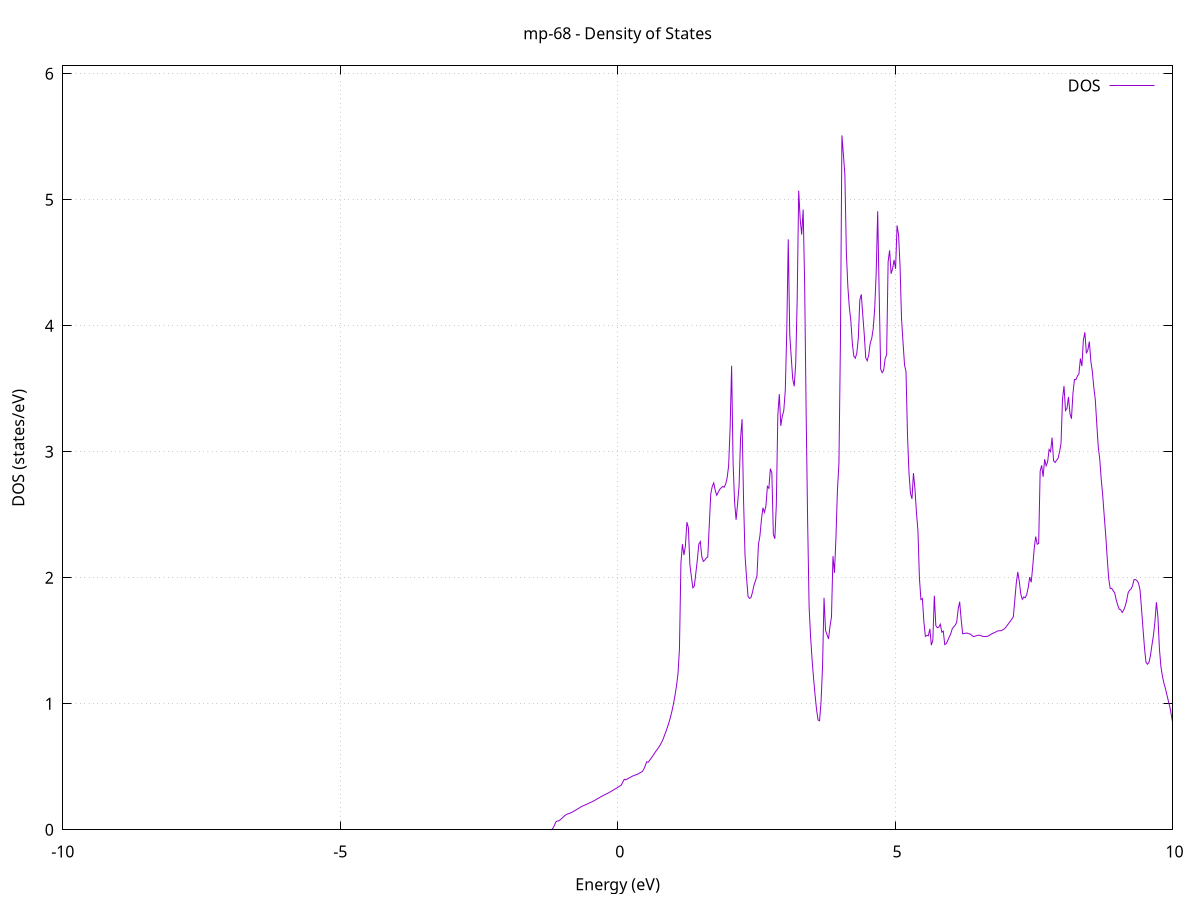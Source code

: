 set title 'mp-68 - Density of States'
set xlabel 'Energy (eV)'
set ylabel 'DOS (states/eV)'
set grid
set xrange [-10:10]
set yrange [0:6.063]
set xzeroaxis lt -1
set terminal png size 800,600
set output 'mp-68_dos_gnuplot.png'
plot '-' using 1:2 with lines title 'DOS'
-40.256300 0.000000
-40.229500 0.000000
-40.202600 0.000000
-40.175700 0.000000
-40.148900 0.000000
-40.122000 0.000000
-40.095100 0.000000
-40.068300 0.000000
-40.041400 0.000000
-40.014500 0.000000
-39.987700 0.000000
-39.960800 0.000000
-39.934000 0.000000
-39.907100 0.000000
-39.880200 0.000000
-39.853400 0.000000
-39.826500 0.000000
-39.799600 0.000000
-39.772800 0.000000
-39.745900 0.000000
-39.719000 0.000000
-39.692200 0.000000
-39.665300 0.000000
-39.638500 0.000000
-39.611600 0.000000
-39.584700 0.000000
-39.557900 0.000000
-39.531000 0.000000
-39.504100 0.000000
-39.477300 0.000000
-39.450400 0.000000
-39.423500 0.000000
-39.396700 0.000000
-39.369800 0.000000
-39.343000 0.000000
-39.316100 0.000000
-39.289200 0.000000
-39.262400 0.000000
-39.235500 0.000000
-39.208600 0.000000
-39.181800 0.000000
-39.154900 0.000000
-39.128000 0.000000
-39.101200 0.000000
-39.074300 0.000000
-39.047500 0.000000
-39.020600 0.000000
-38.993700 0.000000
-38.966900 0.000000
-38.940000 0.000000
-38.913100 0.000000
-38.886300 0.000000
-38.859400 0.000000
-38.832500 0.000000
-38.805700 0.000000
-38.778800 0.000000
-38.752000 0.000000
-38.725100 0.000000
-38.698200 0.000000
-38.671400 0.000000
-38.644500 0.000000
-38.617600 0.000000
-38.590800 0.000000
-38.563900 0.000000
-38.537000 0.000000
-38.510200 0.000000
-38.483300 0.000000
-38.456500 0.000000
-38.429600 0.000000
-38.402700 0.000000
-38.375900 0.000000
-38.349000 0.000000
-38.322100 0.000000
-38.295300 0.000000
-38.268400 0.000000
-38.241500 0.000000
-38.214700 0.000000
-38.187800 0.000000
-38.161000 0.000000
-38.134100 0.000000
-38.107200 0.000000
-38.080400 0.000000
-38.053500 0.000000
-38.026600 0.000000
-37.999800 0.000000
-37.972900 0.000000
-37.946000 0.000000
-37.919200 0.000000
-37.892300 0.000000
-37.865400 0.000000
-37.838600 0.000000
-37.811700 1.825000
-37.784900 9.262000
-37.758000 17.726500
-37.731100 47.030300
-37.704300 87.117800
-37.677400 0.000000
-37.650500 0.000000
-37.623700 0.000000
-37.596800 0.000000
-37.569900 0.000000
-37.543100 0.000000
-37.516200 0.000000
-37.489400 0.000000
-37.462500 0.000000
-37.435600 0.000000
-37.408800 0.000000
-37.381900 0.000000
-37.355000 0.000000
-37.328200 0.000000
-37.301300 0.000000
-37.274400 0.000000
-37.247600 0.000000
-37.220700 0.000000
-37.193900 0.000000
-37.167000 0.000000
-37.140100 0.000000
-37.113300 0.000000
-37.086400 0.000000
-37.059500 0.000000
-37.032700 0.000000
-37.005800 0.000000
-36.978900 0.000000
-36.952100 0.000000
-36.925200 0.000000
-36.898400 0.000000
-36.871500 0.000000
-36.844600 0.000000
-36.817800 0.000000
-36.790900 0.000000
-36.764000 0.000000
-36.737200 0.000000
-36.710300 0.000000
-36.683400 0.000000
-36.656600 0.000000
-36.629700 0.000000
-36.602900 0.000000
-36.576000 0.000000
-36.549100 0.000000
-36.522300 0.000000
-36.495400 0.000000
-36.468500 0.000000
-36.441700 0.000000
-36.414800 0.000000
-36.387900 0.000000
-36.361100 0.000000
-36.334200 0.000000
-36.307400 0.000000
-36.280500 0.000000
-36.253600 0.000000
-36.226800 0.000000
-36.199900 0.000000
-36.173000 0.000000
-36.146200 0.000000
-36.119300 0.000000
-36.092400 0.000000
-36.065600 0.000000
-36.038700 0.000000
-36.011900 0.000000
-35.985000 0.000000
-35.958100 0.000000
-35.931300 0.000000
-35.904400 0.000000
-35.877500 0.000000
-35.850700 0.000000
-35.823800 0.000000
-35.796900 0.000000
-35.770100 0.000000
-35.743200 0.000000
-35.716300 0.000000
-35.689500 0.000000
-35.662600 0.000000
-35.635800 0.000000
-35.608900 0.000000
-35.582000 0.000000
-35.555200 0.000000
-35.528300 0.000000
-35.501400 0.000000
-35.474600 0.000000
-35.447700 0.000000
-35.420800 0.000000
-35.394000 0.000000
-35.367100 0.000000
-35.340300 0.000000
-35.313400 0.000000
-35.286500 0.000000
-35.259700 0.000000
-35.232800 0.000000
-35.205900 0.000000
-35.179100 0.000000
-35.152200 0.000000
-35.125300 0.000000
-35.098500 0.000000
-35.071600 0.000000
-35.044800 0.000000
-35.017900 0.000000
-34.991000 0.000000
-34.964200 0.000000
-34.937300 0.000000
-34.910400 0.000000
-34.883600 0.000000
-34.856700 0.000000
-34.829800 0.000000
-34.803000 0.000000
-34.776100 0.000000
-34.749300 0.000000
-34.722400 0.000000
-34.695500 0.000000
-34.668700 0.000000
-34.641800 0.000000
-34.614900 0.000000
-34.588100 0.000000
-34.561200 0.000000
-34.534300 0.000000
-34.507500 0.000000
-34.480600 0.000000
-34.453800 0.000000
-34.426900 0.000000
-34.400000 0.000000
-34.373200 0.000000
-34.346300 0.000000
-34.319400 0.000000
-34.292600 0.000000
-34.265700 0.000000
-34.238800 0.000000
-34.212000 0.000000
-34.185100 0.000000
-34.158300 0.000000
-34.131400 0.000000
-34.104500 0.000000
-34.077700 0.000000
-34.050800 0.000000
-34.023900 0.000000
-33.997100 0.000000
-33.970200 0.000000
-33.943300 0.000000
-33.916500 0.000000
-33.889600 0.000000
-33.862800 0.000000
-33.835900 0.000000
-33.809000 0.000000
-33.782200 0.000000
-33.755300 0.000000
-33.728400 0.000000
-33.701600 0.000000
-33.674700 0.000000
-33.647800 0.000000
-33.621000 0.000000
-33.594100 0.000000
-33.567300 0.000000
-33.540400 0.000000
-33.513500 0.000000
-33.486700 0.000000
-33.459800 0.000000
-33.432900 0.000000
-33.406100 0.000000
-33.379200 0.000000
-33.352300 0.000000
-33.325500 0.000000
-33.298600 0.000000
-33.271700 0.000000
-33.244900 0.000000
-33.218000 0.000000
-33.191200 0.000000
-33.164300 0.000000
-33.137400 0.000000
-33.110600 0.000000
-33.083700 0.000000
-33.056800 0.000000
-33.030000 0.000000
-33.003100 0.000000
-32.976200 0.000000
-32.949400 0.000000
-32.922500 0.000000
-32.895700 0.000000
-32.868800 0.000000
-32.841900 0.000000
-32.815100 0.000000
-32.788200 0.000000
-32.761300 0.000000
-32.734500 0.000000
-32.707600 0.000000
-32.680700 0.000000
-32.653900 0.000000
-32.627000 0.000000
-32.600200 0.000000
-32.573300 0.000000
-32.546400 0.000000
-32.519600 0.000000
-32.492700 0.000000
-32.465800 0.000000
-32.439000 0.000000
-32.412100 0.000000
-32.385200 0.000000
-32.358400 0.000000
-32.331500 0.000000
-32.304700 0.000000
-32.277800 0.000000
-32.250900 0.000000
-32.224100 0.000000
-32.197200 0.000000
-32.170300 0.000000
-32.143500 0.000000
-32.116600 0.000000
-32.089700 0.000000
-32.062900 0.000000
-32.036000 0.000000
-32.009200 0.000000
-31.982300 0.000000
-31.955400 0.000000
-31.928600 0.000000
-31.901700 0.000000
-31.874800 0.000000
-31.848000 0.000000
-31.821100 0.000000
-31.794200 0.000000
-31.767400 0.000000
-31.740500 0.000000
-31.713700 0.000000
-31.686800 0.000000
-31.659900 0.000000
-31.633100 0.000000
-31.606200 0.000000
-31.579300 0.000000
-31.552500 0.000000
-31.525600 0.000000
-31.498700 0.000000
-31.471900 0.000000
-31.445000 0.000000
-31.418200 0.000000
-31.391300 0.000000
-31.364400 0.000000
-31.337600 0.000000
-31.310700 0.000000
-31.283800 0.000000
-31.257000 0.000000
-31.230100 0.000000
-31.203200 0.000000
-31.176400 0.000000
-31.149500 0.000000
-31.122600 0.000000
-31.095800 0.000000
-31.068900 0.000000
-31.042100 0.000000
-31.015200 0.000000
-30.988300 0.000000
-30.961500 0.000000
-30.934600 0.000000
-30.907700 0.000000
-30.880900 0.000000
-30.854000 0.000000
-30.827100 0.000000
-30.800300 0.000000
-30.773400 0.000000
-30.746600 0.000000
-30.719700 0.000000
-30.692800 0.000000
-30.666000 0.000000
-30.639100 0.000000
-30.612200 0.000000
-30.585400 0.000000
-30.558500 0.000000
-30.531600 0.000000
-30.504800 0.000000
-30.477900 0.000000
-30.451100 0.000000
-30.424200 0.000000
-30.397300 0.000000
-30.370500 0.000000
-30.343600 0.000000
-30.316700 0.000000
-30.289900 0.000000
-30.263000 0.000000
-30.236100 0.000000
-30.209300 0.000000
-30.182400 0.000000
-30.155600 0.000000
-30.128700 0.000000
-30.101800 0.000000
-30.075000 0.000000
-30.048100 0.000000
-30.021200 0.000000
-29.994400 0.000000
-29.967500 0.000000
-29.940600 0.000000
-29.913800 0.000000
-29.886900 0.000000
-29.860100 0.000000
-29.833200 0.000000
-29.806300 0.000000
-29.779500 0.000000
-29.752600 0.000000
-29.725700 0.000000
-29.698900 0.000000
-29.672000 0.000000
-29.645100 0.000000
-29.618300 0.000000
-29.591400 0.000000
-29.564600 0.000000
-29.537700 0.000000
-29.510800 0.000000
-29.484000 0.000000
-29.457100 0.000000
-29.430200 0.000000
-29.403400 0.000000
-29.376500 0.000000
-29.349600 0.000000
-29.322800 0.000000
-29.295900 0.000000
-29.269100 0.000000
-29.242200 0.000000
-29.215300 0.000000
-29.188500 0.000000
-29.161600 0.000000
-29.134700 0.000000
-29.107900 0.000000
-29.081000 0.000000
-29.054100 0.000000
-29.027300 0.000000
-29.000400 0.000000
-28.973500 0.000000
-28.946700 0.000000
-28.919800 0.000000
-28.893000 0.000000
-28.866100 0.000000
-28.839200 0.000000
-28.812400 0.000000
-28.785500 0.000000
-28.758600 0.000000
-28.731800 0.000000
-28.704900 0.000000
-28.678000 0.000000
-28.651200 0.000000
-28.624300 0.000000
-28.597500 0.000000
-28.570600 0.000000
-28.543700 0.000000
-28.516900 0.000000
-28.490000 0.000000
-28.463100 0.000000
-28.436300 0.000000
-28.409400 0.000000
-28.382500 0.000000
-28.355700 0.000000
-28.328800 0.000000
-28.302000 0.000000
-28.275100 0.000000
-28.248200 0.000000
-28.221400 0.000000
-28.194500 0.000000
-28.167600 0.000000
-28.140800 0.000000
-28.113900 0.000000
-28.087000 0.000000
-28.060200 0.000000
-28.033300 0.000000
-28.006500 0.000000
-27.979600 0.000000
-27.952700 0.000000
-27.925900 0.000000
-27.899000 0.000000
-27.872100 0.000000
-27.845300 0.000000
-27.818400 0.000000
-27.791500 0.000000
-27.764700 0.000000
-27.737800 0.000000
-27.711000 0.000000
-27.684100 0.000000
-27.657200 0.000000
-27.630400 0.000000
-27.603500 0.000000
-27.576600 0.000000
-27.549800 0.000000
-27.522900 0.000000
-27.496000 0.000000
-27.469200 0.000000
-27.442300 0.000000
-27.415500 0.000000
-27.388600 0.000000
-27.361700 0.000000
-27.334900 0.000000
-27.308000 0.000000
-27.281100 0.000000
-27.254300 0.000000
-27.227400 0.000000
-27.200500 0.000000
-27.173700 0.000000
-27.146800 0.000000
-27.120000 0.000000
-27.093100 0.000000
-27.066200 0.000000
-27.039400 0.000000
-27.012500 0.000000
-26.985600 0.000000
-26.958800 0.000000
-26.931900 0.000000
-26.905000 0.000000
-26.878200 0.000000
-26.851300 0.000000
-26.824500 0.000000
-26.797600 0.000000
-26.770700 0.000000
-26.743900 0.000000
-26.717000 0.000000
-26.690100 0.000000
-26.663300 0.000000
-26.636400 0.000000
-26.609500 0.000000
-26.582700 0.000000
-26.555800 0.000000
-26.528900 0.000000
-26.502100 0.000000
-26.475200 0.000000
-26.448400 0.000000
-26.421500 0.000000
-26.394600 0.000000
-26.367800 0.000000
-26.340900 0.000000
-26.314000 0.000000
-26.287200 0.000000
-26.260300 0.000000
-26.233400 0.000000
-26.206600 0.000000
-26.179700 0.000000
-26.152900 0.000000
-26.126000 0.000000
-26.099100 0.000000
-26.072300 0.000000
-26.045400 0.000000
-26.018500 0.000000
-25.991700 0.000000
-25.964800 0.000000
-25.937900 0.000000
-25.911100 0.000000
-25.884200 0.000000
-25.857400 0.000000
-25.830500 0.000000
-25.803600 0.000000
-25.776800 0.000000
-25.749900 0.000000
-25.723000 0.000000
-25.696200 0.000000
-25.669300 0.000000
-25.642400 0.000000
-25.615600 0.000000
-25.588700 0.000000
-25.561900 0.000000
-25.535000 0.000000
-25.508100 0.000000
-25.481300 0.000000
-25.454400 0.000000
-25.427500 0.000000
-25.400700 0.000000
-25.373800 0.000000
-25.346900 0.000000
-25.320100 0.000000
-25.293200 0.000000
-25.266400 0.000000
-25.239500 0.000000
-25.212600 0.000000
-25.185800 0.000000
-25.158900 0.000000
-25.132000 0.000000
-25.105200 0.000000
-25.078300 0.000000
-25.051400 0.000000
-25.024600 0.000000
-24.997700 0.000000
-24.970900 0.000000
-24.944000 0.000000
-24.917100 0.000000
-24.890300 0.000000
-24.863400 0.000000
-24.836500 0.000000
-24.809700 0.000000
-24.782800 0.000000
-24.755900 0.000000
-24.729100 0.000000
-24.702200 0.000000
-24.675400 0.000000
-24.648500 0.000000
-24.621600 0.000000
-24.594800 0.000000
-24.567900 0.000000
-24.541000 0.000000
-24.514200 0.000000
-24.487300 0.000000
-24.460400 0.000000
-24.433600 0.000000
-24.406700 0.000000
-24.379800 0.000000
-24.353000 0.000000
-24.326100 0.000000
-24.299300 0.000000
-24.272400 0.000000
-24.245500 0.000000
-24.218700 0.000000
-24.191800 0.000000
-24.164900 0.000000
-24.138100 0.000000
-24.111200 0.000000
-24.084300 0.000000
-24.057500 0.000000
-24.030600 0.000000
-24.003800 0.000000
-23.976900 0.000000
-23.950000 0.000000
-23.923200 0.000000
-23.896300 0.000000
-23.869400 0.000000
-23.842600 0.000000
-23.815700 0.000000
-23.788800 0.000000
-23.762000 0.000000
-23.735100 0.000000
-23.708300 0.000000
-23.681400 0.000000
-23.654500 0.000000
-23.627700 0.000000
-23.600800 0.000000
-23.573900 0.000000
-23.547100 0.000000
-23.520200 0.000000
-23.493300 0.000000
-23.466500 0.000000
-23.439600 0.000000
-23.412800 0.000000
-23.385900 0.000000
-23.359000 0.000000
-23.332200 0.000000
-23.305300 0.000000
-23.278400 0.000000
-23.251600 0.000000
-23.224700 0.000000
-23.197800 0.000000
-23.171000 0.000000
-23.144100 0.000000
-23.117300 0.000000
-23.090400 0.000000
-23.063500 0.000000
-23.036700 0.000000
-23.009800 0.000000
-22.982900 0.000000
-22.956100 0.000000
-22.929200 0.000000
-22.902300 0.000000
-22.875500 0.000000
-22.848600 0.000000
-22.821800 0.000000
-22.794900 0.000000
-22.768000 0.000000
-22.741200 0.000000
-22.714300 0.000000
-22.687400 0.000000
-22.660600 0.000000
-22.633700 0.000000
-22.606800 0.000000
-22.580000 0.000000
-22.553100 0.000000
-22.526300 0.000000
-22.499400 0.000000
-22.472500 0.000000
-22.445700 0.000000
-22.418800 0.000000
-22.391900 0.000000
-22.365100 0.000000
-22.338200 0.000000
-22.311300 0.000000
-22.284500 0.000000
-22.257600 0.000000
-22.230800 0.000000
-22.203900 0.000000
-22.177000 0.000000
-22.150200 0.000000
-22.123300 0.000000
-22.096400 0.000000
-22.069600 0.000000
-22.042700 0.000000
-22.015800 0.000000
-21.989000 0.000000
-21.962100 0.000000
-21.935200 0.000000
-21.908400 0.000000
-21.881500 0.000000
-21.854700 0.000000
-21.827800 0.000000
-21.800900 0.000000
-21.774100 0.000000
-21.747200 0.000000
-21.720300 0.000000
-21.693500 0.000000
-21.666600 0.000000
-21.639700 0.000000
-21.612900 0.000000
-21.586000 0.000000
-21.559200 0.000000
-21.532300 0.000000
-21.505400 0.000000
-21.478600 0.000000
-21.451700 0.000000
-21.424800 0.000000
-21.398000 0.000000
-21.371100 0.000000
-21.344200 0.000000
-21.317400 0.000000
-21.290500 0.000000
-21.263700 0.000000
-21.236800 0.000000
-21.209900 0.000000
-21.183100 0.000000
-21.156200 0.000000
-21.129300 0.000000
-21.102500 0.000000
-21.075600 0.000000
-21.048700 0.000000
-21.021900 0.000000
-20.995000 0.000000
-20.968200 0.000000
-20.941300 0.000000
-20.914400 0.000000
-20.887600 0.000000
-20.860700 0.000000
-20.833800 0.000000
-20.807000 0.000000
-20.780100 0.000000
-20.753200 0.000000
-20.726400 0.000000
-20.699500 0.000000
-20.672700 0.000000
-20.645800 0.000000
-20.618900 0.000000
-20.592100 0.000000
-20.565200 0.000000
-20.538300 0.000000
-20.511500 0.000000
-20.484600 0.000000
-20.457700 0.000000
-20.430900 0.000000
-20.404000 0.000000
-20.377200 0.000000
-20.350300 0.000000
-20.323400 0.000000
-20.296600 0.000000
-20.269700 0.000000
-20.242800 0.000000
-20.216000 0.000000
-20.189100 0.000000
-20.162200 0.000000
-20.135400 0.000000
-20.108500 0.000000
-20.081700 0.000000
-20.054800 0.000000
-20.027900 0.000000
-20.001100 0.000000
-19.974200 0.000000
-19.947300 0.000000
-19.920500 0.000000
-19.893600 0.000000
-19.866700 0.000000
-19.839900 0.000000
-19.813000 0.000000
-19.786100 0.000000
-19.759300 0.000000
-19.732400 0.000000
-19.705600 0.000000
-19.678700 0.000000
-19.651800 0.000000
-19.625000 0.000000
-19.598100 0.000000
-19.571200 0.000000
-19.544400 0.000000
-19.517500 0.000000
-19.490600 0.000000
-19.463800 0.000000
-19.436900 0.000000
-19.410100 0.000000
-19.383200 0.000000
-19.356300 0.000000
-19.329500 0.000000
-19.302600 0.000000
-19.275700 0.000000
-19.248900 0.000000
-19.222000 0.000000
-19.195100 0.000000
-19.168300 0.000000
-19.141400 0.000000
-19.114600 0.000000
-19.087700 0.000000
-19.060800 0.000000
-19.034000 0.000000
-19.007100 0.000000
-18.980200 0.000000
-18.953400 0.000000
-18.926500 0.000000
-18.899600 0.000000
-18.872800 0.000000
-18.845900 0.000000
-18.819100 0.000000
-18.792200 0.000000
-18.765300 0.000000
-18.738500 0.000000
-18.711600 0.000000
-18.684700 0.000000
-18.657900 0.000000
-18.631000 0.000000
-18.604100 0.000000
-18.577300 0.000000
-18.550400 0.000000
-18.523600 0.000000
-18.496700 0.000000
-18.469800 0.000000
-18.443000 0.000000
-18.416100 0.000000
-18.389200 0.000000
-18.362400 0.000000
-18.335500 0.000000
-18.308600 0.000000
-18.281800 0.000000
-18.254900 0.000000
-18.228100 0.000000
-18.201200 0.000000
-18.174300 0.000000
-18.147500 0.000000
-18.120600 0.000000
-18.093700 0.000000
-18.066900 0.000000
-18.040000 0.000000
-18.013100 0.000000
-17.986300 0.000000
-17.959400 0.000000
-17.932600 0.000000
-17.905700 0.000000
-17.878800 0.000000
-17.852000 0.000000
-17.825100 0.000000
-17.798200 0.379900
-17.771400 0.778500
-17.744500 5.153700
-17.717600 8.210600
-17.690800 11.886700
-17.663900 17.622600
-17.637000 20.738700
-17.610200 16.495800
-17.583300 10.863500
-17.556500 8.945800
-17.529600 9.094300
-17.502700 10.970800
-17.475900 5.545900
-17.449000 8.380700
-17.422100 9.642400
-17.395300 11.538600
-17.368400 9.486400
-17.341500 11.428900
-17.314700 13.201700
-17.287800 14.831700
-17.261000 17.520200
-17.234100 18.000400
-17.207200 18.347500
-17.180400 19.164000
-17.153500 19.625800
-17.126600 27.009600
-17.099800 28.214300
-17.072900 47.402200
-17.046000 21.563000
-17.019200 14.961600
-16.992300 10.180400
-16.965500 5.448800
-16.938600 1.673800
-16.911700 0.000000
-16.884900 0.000000
-16.858000 0.000000
-16.831100 0.000000
-16.804300 0.000000
-16.777400 0.000000
-16.750500 0.000000
-16.723700 0.000000
-16.696800 0.000000
-16.670000 0.000000
-16.643100 0.000000
-16.616200 0.000000
-16.589400 0.000000
-16.562500 0.000000
-16.535600 0.000000
-16.508800 0.000000
-16.481900 0.000000
-16.455000 0.000000
-16.428200 0.000000
-16.401300 0.000000
-16.374500 0.000000
-16.347600 0.000000
-16.320700 0.000000
-16.293900 0.000000
-16.267000 0.000000
-16.240100 0.000000
-16.213300 0.000000
-16.186400 0.000000
-16.159500 0.000000
-16.132700 0.000000
-16.105800 0.000000
-16.079000 0.000000
-16.052100 0.000000
-16.025200 0.000000
-15.998400 0.000000
-15.971500 0.000000
-15.944600 0.000000
-15.917800 0.000000
-15.890900 0.000000
-15.864000 0.000000
-15.837200 0.000000
-15.810300 0.000000
-15.783500 0.000000
-15.756600 0.000000
-15.729700 0.000000
-15.702900 0.000000
-15.676000 0.000000
-15.649100 0.000000
-15.622300 0.000000
-15.595400 0.000000
-15.568500 0.000000
-15.541700 0.000000
-15.514800 0.000000
-15.488000 0.000000
-15.461100 0.000000
-15.434200 0.000000
-15.407400 0.000000
-15.380500 0.000000
-15.353600 0.000000
-15.326800 0.000000
-15.299900 0.000000
-15.273000 0.000000
-15.246200 0.000000
-15.219300 0.000000
-15.192400 0.000000
-15.165600 0.000000
-15.138700 0.000000
-15.111900 0.000000
-15.085000 0.000000
-15.058100 0.000000
-15.031300 0.000000
-15.004400 0.000000
-14.977500 0.000000
-14.950700 0.000000
-14.923800 0.000000
-14.896900 0.000000
-14.870100 0.000000
-14.843200 0.000000
-14.816400 0.000000
-14.789500 0.000000
-14.762600 0.000000
-14.735800 0.000000
-14.708900 0.000000
-14.682000 0.000000
-14.655200 0.000000
-14.628300 0.000000
-14.601400 0.000000
-14.574600 0.000000
-14.547700 0.000000
-14.520900 0.000000
-14.494000 0.000000
-14.467100 0.000000
-14.440300 0.000000
-14.413400 0.000000
-14.386500 0.000000
-14.359700 0.000000
-14.332800 0.000000
-14.305900 0.000000
-14.279100 0.000000
-14.252200 0.000000
-14.225400 0.000000
-14.198500 0.000000
-14.171600 0.000000
-14.144800 0.000000
-14.117900 0.000000
-14.091000 0.000000
-14.064200 0.000000
-14.037300 0.000000
-14.010400 0.000000
-13.983600 0.000000
-13.956700 0.000000
-13.929900 0.000000
-13.903000 0.000000
-13.876100 0.000000
-13.849300 0.000000
-13.822400 0.000000
-13.795500 0.000000
-13.768700 0.000000
-13.741800 0.000000
-13.714900 0.000000
-13.688100 0.000000
-13.661200 0.000000
-13.634400 0.000000
-13.607500 0.000000
-13.580600 0.000000
-13.553800 0.000000
-13.526900 0.000000
-13.500000 0.000000
-13.473200 0.000000
-13.446300 0.000000
-13.419400 0.000000
-13.392600 0.000000
-13.365700 0.000000
-13.338900 0.000000
-13.312000 0.000000
-13.285100 0.000000
-13.258300 0.000000
-13.231400 0.000000
-13.204500 0.000000
-13.177700 0.000000
-13.150800 0.000000
-13.123900 0.000000
-13.097100 0.000000
-13.070200 0.000000
-13.043300 0.000000
-13.016500 0.000000
-12.989600 0.000000
-12.962800 0.000000
-12.935900 0.000000
-12.909000 0.000000
-12.882200 0.000000
-12.855300 0.000000
-12.828400 0.000000
-12.801600 0.000000
-12.774700 0.000000
-12.747800 0.000000
-12.721000 0.000000
-12.694100 0.000000
-12.667300 0.000000
-12.640400 0.000000
-12.613500 0.000000
-12.586700 0.000000
-12.559800 0.000000
-12.532900 0.000000
-12.506100 0.000000
-12.479200 0.000000
-12.452300 0.000000
-12.425500 0.000000
-12.398600 0.000000
-12.371800 0.000000
-12.344900 0.000000
-12.318000 0.000000
-12.291200 0.000000
-12.264300 0.000000
-12.237400 0.000000
-12.210600 0.000000
-12.183700 0.000000
-12.156800 0.000000
-12.130000 0.000000
-12.103100 0.000000
-12.076300 0.000000
-12.049400 0.000000
-12.022500 0.000000
-11.995700 0.000000
-11.968800 0.000000
-11.941900 0.000000
-11.915100 0.000000
-11.888200 0.000000
-11.861300 0.000000
-11.834500 0.000000
-11.807600 0.000000
-11.780800 0.000000
-11.753900 0.000000
-11.727000 0.000000
-11.700200 0.000000
-11.673300 0.000000
-11.646400 0.000000
-11.619600 0.000000
-11.592700 0.000000
-11.565800 0.000000
-11.539000 0.000000
-11.512100 0.000000
-11.485300 0.000000
-11.458400 0.000000
-11.431500 0.000000
-11.404700 0.000000
-11.377800 0.000000
-11.350900 0.000000
-11.324100 0.000000
-11.297200 0.000000
-11.270300 0.000000
-11.243500 0.000000
-11.216600 0.000000
-11.189800 0.000000
-11.162900 0.000000
-11.136000 0.000000
-11.109200 0.000000
-11.082300 0.000000
-11.055400 0.000000
-11.028600 0.000000
-11.001700 0.000000
-10.974800 0.000000
-10.948000 0.000000
-10.921100 0.000000
-10.894300 0.000000
-10.867400 0.000000
-10.840500 0.000000
-10.813700 0.000000
-10.786800 0.000000
-10.759900 0.000000
-10.733100 0.000000
-10.706200 0.000000
-10.679300 0.000000
-10.652500 0.000000
-10.625600 0.000000
-10.598700 0.000000
-10.571900 0.000000
-10.545000 0.000000
-10.518200 0.000000
-10.491300 0.000000
-10.464400 0.000000
-10.437600 0.000000
-10.410700 0.000000
-10.383800 0.000000
-10.357000 0.000000
-10.330100 0.000000
-10.303200 0.000000
-10.276400 0.000000
-10.249500 0.000000
-10.222700 0.000000
-10.195800 0.000000
-10.168900 0.000000
-10.142100 0.000000
-10.115200 0.000000
-10.088300 0.000000
-10.061500 0.000000
-10.034600 0.000000
-10.007700 0.000000
-9.980900 0.000000
-9.954000 0.000000
-9.927200 0.000000
-9.900300 0.000000
-9.873400 0.000000
-9.846600 0.000000
-9.819700 0.000000
-9.792800 0.000000
-9.766000 0.000000
-9.739100 0.000000
-9.712200 0.000000
-9.685400 0.000000
-9.658500 0.000000
-9.631700 0.000000
-9.604800 0.000000
-9.577900 0.000000
-9.551100 0.000000
-9.524200 0.000000
-9.497300 0.000000
-9.470500 0.000000
-9.443600 0.000000
-9.416700 0.000000
-9.389900 0.000000
-9.363000 0.000000
-9.336200 0.000000
-9.309300 0.000000
-9.282400 0.000000
-9.255600 0.000000
-9.228700 0.000000
-9.201800 0.000000
-9.175000 0.000000
-9.148100 0.000000
-9.121200 0.000000
-9.094400 0.000000
-9.067500 0.000000
-9.040700 0.000000
-9.013800 0.000000
-8.986900 0.000000
-8.960100 0.000000
-8.933200 0.000000
-8.906300 0.000000
-8.879500 0.000000
-8.852600 0.000000
-8.825700 0.000000
-8.798900 0.000000
-8.772000 0.000000
-8.745200 0.000000
-8.718300 0.000000
-8.691400 0.000000
-8.664600 0.000000
-8.637700 0.000000
-8.610800 0.000000
-8.584000 0.000000
-8.557100 0.000000
-8.530200 0.000000
-8.503400 0.000000
-8.476500 0.000000
-8.449600 0.000000
-8.422800 0.000000
-8.395900 0.000000
-8.369100 0.000000
-8.342200 0.000000
-8.315300 0.000000
-8.288500 0.000000
-8.261600 0.000000
-8.234700 0.000000
-8.207900 0.000000
-8.181000 0.000000
-8.154100 0.000000
-8.127300 0.000000
-8.100400 0.000000
-8.073600 0.000000
-8.046700 0.000000
-8.019800 0.000000
-7.993000 0.000000
-7.966100 0.000000
-7.939200 0.000000
-7.912400 0.000000
-7.885500 0.000000
-7.858600 0.000000
-7.831800 0.000000
-7.804900 0.000000
-7.778100 0.000000
-7.751200 0.000000
-7.724300 0.000000
-7.697500 0.000000
-7.670600 0.000000
-7.643700 0.000000
-7.616900 0.000000
-7.590000 0.000000
-7.563100 0.000000
-7.536300 0.000000
-7.509400 0.000000
-7.482600 0.000000
-7.455700 0.000000
-7.428800 0.000000
-7.402000 0.000000
-7.375100 0.000000
-7.348200 0.000000
-7.321400 0.000000
-7.294500 0.000000
-7.267600 0.000000
-7.240800 0.000000
-7.213900 0.000000
-7.187100 0.000000
-7.160200 0.000000
-7.133300 0.000000
-7.106500 0.000000
-7.079600 0.000000
-7.052700 0.000000
-7.025900 0.000000
-6.999000 0.000000
-6.972100 0.000000
-6.945300 0.000000
-6.918400 0.000000
-6.891600 0.000000
-6.864700 0.000000
-6.837800 0.000000
-6.811000 0.000000
-6.784100 0.000000
-6.757200 0.000000
-6.730400 0.000000
-6.703500 0.000000
-6.676600 0.000000
-6.649800 0.000000
-6.622900 0.000000
-6.596100 0.000000
-6.569200 0.000000
-6.542300 0.000000
-6.515500 0.000000
-6.488600 0.000000
-6.461700 0.000000
-6.434900 0.000000
-6.408000 0.000000
-6.381100 0.000000
-6.354300 0.000000
-6.327400 0.000000
-6.300500 0.000000
-6.273700 0.000000
-6.246800 0.000000
-6.220000 0.000000
-6.193100 0.000000
-6.166200 0.000000
-6.139400 0.000000
-6.112500 0.000000
-6.085600 0.000000
-6.058800 0.000000
-6.031900 0.000000
-6.005000 0.000000
-5.978200 0.000000
-5.951300 0.000000
-5.924500 0.000000
-5.897600 0.000000
-5.870700 0.000000
-5.843900 0.000000
-5.817000 0.000000
-5.790100 0.000000
-5.763300 0.000000
-5.736400 0.000000
-5.709500 0.000000
-5.682700 0.000000
-5.655800 0.000000
-5.629000 0.000000
-5.602100 0.000000
-5.575200 0.000000
-5.548400 0.000000
-5.521500 0.000000
-5.494600 0.000000
-5.467800 0.000000
-5.440900 0.000000
-5.414000 0.000000
-5.387200 0.000000
-5.360300 0.000000
-5.333500 0.000000
-5.306600 0.000000
-5.279700 0.000000
-5.252900 0.000000
-5.226000 0.000000
-5.199100 0.000000
-5.172300 0.000000
-5.145400 0.000000
-5.118500 0.000000
-5.091700 0.000000
-5.064800 0.000000
-5.038000 0.000000
-5.011100 0.000000
-4.984200 0.000000
-4.957400 0.000000
-4.930500 0.000000
-4.903600 0.000000
-4.876800 0.000000
-4.849900 0.000000
-4.823000 0.000000
-4.796200 0.000000
-4.769300 0.000000
-4.742500 0.000000
-4.715600 0.000000
-4.688700 0.000000
-4.661900 0.000000
-4.635000 0.000000
-4.608100 0.000000
-4.581300 0.000000
-4.554400 0.000000
-4.527500 0.000000
-4.500700 0.000000
-4.473800 0.000000
-4.447000 0.000000
-4.420100 0.000000
-4.393200 0.000000
-4.366400 0.000000
-4.339500 0.000000
-4.312600 0.000000
-4.285800 0.000000
-4.258900 0.000000
-4.232000 0.000000
-4.205200 0.000000
-4.178300 0.000000
-4.151500 0.000000
-4.124600 0.000000
-4.097700 0.000000
-4.070900 0.000000
-4.044000 0.000000
-4.017100 0.000000
-3.990300 0.000000
-3.963400 0.000000
-3.936500 0.000000
-3.909700 0.000000
-3.882800 0.000000
-3.855900 0.000000
-3.829100 0.000000
-3.802200 0.000000
-3.775400 0.000000
-3.748500 0.000000
-3.721600 0.000000
-3.694800 0.000000
-3.667900 0.000000
-3.641000 0.000000
-3.614200 0.000000
-3.587300 0.000000
-3.560400 0.000000
-3.533600 0.000000
-3.506700 0.000000
-3.479900 0.000000
-3.453000 0.000000
-3.426100 0.000000
-3.399300 0.000000
-3.372400 0.000000
-3.345500 0.000000
-3.318700 0.000000
-3.291800 0.000000
-3.264900 0.000000
-3.238100 0.000000
-3.211200 0.000000
-3.184400 0.000000
-3.157500 0.000000
-3.130600 0.000000
-3.103800 0.000000
-3.076900 0.000000
-3.050000 0.000000
-3.023200 0.000000
-2.996300 0.000000
-2.969400 0.000000
-2.942600 0.000000
-2.915700 0.000000
-2.888900 0.000000
-2.862000 0.000000
-2.835100 0.000000
-2.808300 0.000000
-2.781400 0.000000
-2.754500 0.000000
-2.727700 0.000000
-2.700800 0.000000
-2.673900 0.000000
-2.647100 0.000000
-2.620200 0.000000
-2.593400 0.000000
-2.566500 0.000000
-2.539600 0.000000
-2.512800 0.000000
-2.485900 0.000000
-2.459000 0.000000
-2.432200 0.000000
-2.405300 0.000000
-2.378400 0.000000
-2.351600 0.000000
-2.324700 0.000000
-2.297900 0.000000
-2.271000 0.000000
-2.244100 0.000000
-2.217300 0.000000
-2.190400 0.000000
-2.163500 0.000000
-2.136700 0.000000
-2.109800 0.000000
-2.082900 0.000000
-2.056100 0.000000
-2.029200 0.000000
-2.002400 0.000000
-1.975500 0.000000
-1.948600 0.000000
-1.921800 0.000000
-1.894900 0.000000
-1.868000 0.000000
-1.841200 0.000000
-1.814300 0.000000
-1.787400 0.000000
-1.760600 0.000000
-1.733700 0.000000
-1.706800 0.000000
-1.680000 0.000000
-1.653100 0.000000
-1.626300 0.000000
-1.599400 0.000000
-1.572500 0.000000
-1.545700 0.000000
-1.518800 0.000000
-1.491900 0.000000
-1.465100 0.000000
-1.438200 0.000000
-1.411300 0.000000
-1.384500 0.000000
-1.357600 0.000000
-1.330800 0.000000
-1.303900 0.000000
-1.277000 0.000000
-1.250200 0.000000
-1.223300 0.000000
-1.196400 0.000300
-1.169600 0.009600
-1.142700 0.031600
-1.115800 0.060800
-1.089000 0.069600
-1.062100 0.070800
-1.035300 0.079100
-1.008400 0.089500
-0.981500 0.100300
-0.954700 0.111400
-0.927800 0.120400
-0.900900 0.125700
-0.874100 0.129200
-0.847200 0.134100
-0.820300 0.140100
-0.793500 0.146800
-0.766600 0.153600
-0.739800 0.160400
-0.712900 0.167300
-0.686000 0.174600
-0.659200 0.182000
-0.632300 0.188600
-0.605400 0.193200
-0.578600 0.198200
-0.551700 0.203800
-0.524800 0.209400
-0.498000 0.214800
-0.471100 0.220300
-0.444300 0.226000
-0.417400 0.232400
-0.390500 0.239100
-0.363700 0.245900
-0.336800 0.252800
-0.309900 0.259800
-0.283100 0.266600
-0.256200 0.273100
-0.229300 0.279200
-0.202500 0.284800
-0.175600 0.290600
-0.148800 0.297100
-0.121900 0.303900
-0.095000 0.310800
-0.068200 0.317900
-0.041300 0.325100
-0.014400 0.332400
0.012400 0.339800
0.039300 0.347400
0.066200 0.355200
0.093000 0.378200
0.119900 0.401100
0.146700 0.395900
0.173600 0.402900
0.200500 0.409800
0.227300 0.416100
0.254200 0.422400
0.281100 0.428800
0.307900 0.432700
0.334800 0.436600
0.361700 0.441600
0.388500 0.448200
0.415400 0.455000
0.442200 0.461800
0.469100 0.478700
0.496000 0.507000
0.522800 0.539300
0.549700 0.535800
0.576600 0.551400
0.603400 0.567500
0.630300 0.584500
0.657200 0.602300
0.684000 0.620200
0.710900 0.636300
0.737800 0.652900
0.764600 0.671700
0.791500 0.693000
0.818300 0.718400
0.845200 0.749900
0.872100 0.781500
0.898900 0.815900
0.925800 0.853300
0.952700 0.894300
0.979500 0.943700
1.006400 0.999700
1.033300 1.065600
1.060100 1.139000
1.087000 1.236300
1.113800 1.433000
1.140700 2.119500
1.167600 2.266800
1.194400 2.180100
1.221300 2.252500
1.248200 2.441600
1.275000 2.396800
1.301900 2.104200
1.328800 2.008600
1.355600 1.920400
1.382500 1.935300
1.409300 2.038000
1.436200 2.141300
1.463100 2.267500
1.489900 2.287300
1.516800 2.167500
1.543700 2.130100
1.570500 2.140600
1.597400 2.157500
1.624300 2.164900
1.651100 2.415100
1.678000 2.664200
1.704800 2.724900
1.731700 2.753500
1.758600 2.693800
1.785400 2.654800
1.812300 2.678000
1.839200 2.701500
1.866000 2.713400
1.892900 2.725500
1.919800 2.718300
1.946600 2.743000
1.973500 2.793400
2.000300 2.889700
2.027200 3.191100
2.054100 3.682800
2.080900 2.907400
2.107800 2.601300
2.134700 2.460000
2.161500 2.585800
2.188400 2.730200
2.215300 3.106700
2.242100 3.259200
2.269000 2.621600
2.295800 2.178000
2.322700 2.004800
2.349600 1.853600
2.376400 1.836400
2.403300 1.843100
2.430200 1.885600
2.457000 1.940200
2.483900 1.975900
2.510800 2.015200
2.537600 2.263500
2.564500 2.334100
2.591300 2.461300
2.618200 2.555700
2.645100 2.519500
2.671900 2.568200
2.698800 2.725500
2.725700 2.710000
2.752500 2.866100
2.779400 2.831200
2.806300 2.344300
2.833100 2.309700
2.860000 2.581100
2.886900 3.289900
2.913700 3.458000
2.940600 3.206400
2.967400 3.281900
2.994300 3.327000
3.021200 3.484600
3.048000 3.958300
3.074900 4.686400
3.101800 3.928300
3.128600 3.752200
3.155500 3.577000
3.182400 3.520200
3.209200 3.698400
3.236100 4.214900
3.262900 5.073100
3.289800 4.847400
3.316700 4.723900
3.343500 4.922800
3.370400 4.333100
3.397300 3.306700
3.424100 2.449400
3.451000 1.766200
3.477900 1.526700
3.504700 1.348700
3.531600 1.199300
3.558400 1.069200
3.585300 0.952300
3.612200 0.871100
3.639000 0.865200
3.665900 1.015400
3.692800 1.292300
3.719600 1.841700
3.746500 1.582800
3.773400 1.548700
3.800200 1.515000
3.827100 1.614700
3.853900 1.689300
3.880800 2.171700
3.907700 2.039500
3.934500 2.317600
3.961400 2.698800
3.988300 2.908700
4.015100 3.862900
4.042000 5.511400
4.068900 5.359200
4.095700 5.196000
4.122600 4.573000
4.149400 4.308200
4.176300 4.142900
4.203200 4.037700
4.230000 3.860800
4.256900 3.758300
4.283800 3.743300
4.310600 3.783800
4.337500 3.902300
4.364400 4.204600
4.391200 4.249700
4.418100 4.085100
4.444900 3.928900
4.471800 3.744400
4.498700 3.722700
4.525500 3.769200
4.552400 3.863300
4.579300 3.899200
4.606100 3.977900
4.633000 4.136900
4.659900 4.425400
4.686700 4.909600
4.713600 4.251800
4.740400 3.656000
4.767300 3.628000
4.794200 3.646700
4.821000 3.738800
4.847900 3.770900
4.874800 4.509000
4.901600 4.598900
4.928500 4.413100
4.955400 4.454700
4.982200 4.523200
5.009100 4.452000
5.036000 4.796900
5.062800 4.721200
5.089700 4.476000
5.116500 4.054100
5.143400 3.870100
5.170300 3.690500
5.197100 3.635400
5.224000 3.132400
5.250900 2.830900
5.277700 2.670800
5.304600 2.625800
5.331500 2.831100
5.358300 2.704300
5.385200 2.518800
5.412000 2.374600
5.438900 1.998300
5.465800 1.827200
5.492600 1.835300
5.519500 1.648600
5.546400 1.535500
5.573200 1.542500
5.600100 1.540000
5.627000 1.595000
5.653800 1.465600
5.680700 1.505300
5.707500 1.857800
5.734400 1.620300
5.761300 1.604800
5.788100 1.607800
5.815000 1.631500
5.841900 1.568100
5.868700 1.577300
5.895600 1.469400
5.922500 1.477600
5.949300 1.502400
5.976200 1.529300
6.003000 1.554800
6.029900 1.594400
6.056800 1.611300
6.083600 1.623500
6.110500 1.646700
6.137400 1.752300
6.164200 1.809600
6.191100 1.668900
6.218000 1.555400
6.244800 1.557900
6.271700 1.560300
6.298500 1.561200
6.325400 1.556000
6.352300 1.554200
6.379100 1.544800
6.406000 1.534400
6.432900 1.534500
6.459700 1.539500
6.486600 1.542900
6.513500 1.544100
6.540300 1.541700
6.567200 1.536700
6.594000 1.534600
6.620900 1.533900
6.647800 1.534400
6.674600 1.537100
6.701500 1.543500
6.728400 1.552200
6.755200 1.558500
6.782100 1.563000
6.809000 1.568500
6.835800 1.575400
6.862700 1.579200
6.889500 1.579300
6.916400 1.580400
6.943300 1.587200
6.970100 1.594800
6.997000 1.608000
7.023900 1.623800
7.050700 1.639700
7.077600 1.656100
7.104500 1.672800
7.131300 1.690700
7.158200 1.823900
7.185000 1.960100
7.211900 2.046200
7.238800 1.970300
7.265600 1.870900
7.292500 1.829300
7.319400 1.848100
7.346200 1.842100
7.373100 1.867600
7.400000 1.923700
7.426800 2.005000
7.453700 1.964500
7.480600 2.086200
7.507400 2.231700
7.534300 2.327500
7.561100 2.266500
7.588000 2.272500
7.614900 2.845800
7.641700 2.892400
7.668600 2.802100
7.695500 2.940900
7.722300 2.889200
7.749200 2.919600
7.776100 3.018400
7.802900 3.001000
7.829800 3.113000
7.856600 2.928800
7.883500 2.915200
7.910400 2.933300
7.937200 2.947300
7.964100 2.999000
7.991000 3.067400
8.017800 3.419800
8.044700 3.522200
8.071600 3.327600
8.098400 3.344300
8.125300 3.435000
8.152100 3.303500
8.179000 3.262400
8.205900 3.462500
8.232700 3.573700
8.259600 3.573100
8.286500 3.601100
8.313300 3.618200
8.340200 3.740200
8.367100 3.679900
8.393900 3.887400
8.420800 3.948200
8.447600 3.781300
8.474500 3.808800
8.501400 3.874700
8.528200 3.719800
8.555100 3.637900
8.582000 3.509700
8.608800 3.412800
8.635700 3.218000
8.662600 3.036300
8.689400 2.939800
8.716300 2.778300
8.743100 2.649800
8.770000 2.488400
8.796900 2.335900
8.823700 2.155300
8.850600 1.991600
8.877500 1.915200
8.904300 1.916000
8.931200 1.896900
8.958100 1.880600
8.984900 1.826000
9.011800 1.784800
9.038600 1.751100
9.065500 1.746400
9.092400 1.724700
9.119200 1.743000
9.146100 1.772900
9.173000 1.818800
9.199800 1.880700
9.226700 1.902100
9.253600 1.911400
9.280400 1.937100
9.307300 1.986300
9.334100 1.985000
9.361000 1.976600
9.387900 1.957600
9.414700 1.903500
9.441600 1.754100
9.468500 1.594600
9.495300 1.444200
9.522200 1.328900
9.549100 1.314000
9.575900 1.328300
9.602800 1.382700
9.629700 1.466200
9.656500 1.543200
9.683400 1.653300
9.710200 1.806100
9.737100 1.690700
9.764000 1.439100
9.790800 1.296400
9.817700 1.221500
9.844600 1.164200
9.871400 1.123000
9.898300 1.072900
9.925200 1.021900
9.952000 0.976200
9.978900 0.910300
10.005700 0.842200
10.032600 0.818400
10.059500 0.798300
10.086300 0.780100
10.113200 0.762200
10.140100 0.746200
10.166900 0.729100
10.193800 0.713300
10.220700 0.699100
10.247500 0.688700
10.274400 0.678200
10.301200 0.668400
10.328100 0.659200
10.355000 0.651700
10.381800 0.658400
10.408700 0.695000
10.435600 0.736500
10.462400 0.757300
10.489300 0.756200
10.516200 0.783300
10.543000 0.722900
10.569900 0.830000
10.596700 0.894800
10.623600 0.750500
10.650500 0.470700
10.677300 0.413300
10.704200 0.241800
10.731100 0.192700
10.757900 0.154900
10.784800 0.126100
10.811700 0.082900
10.838500 0.054600
10.865400 0.037700
10.892200 0.023900
10.919100 0.013400
10.946000 0.006000
10.972800 0.001800
10.999700 0.000400
11.026600 0.000000
11.053400 0.000000
11.080300 0.000000
11.107200 0.000000
11.134000 0.000000
11.160900 0.000000
11.187700 0.000000
11.214600 0.000000
11.241500 0.000000
11.268300 0.000000
11.295200 0.000000
11.322100 0.000000
11.348900 0.000000
11.375800 0.000000
11.402700 0.000000
11.429500 0.000000
11.456400 0.000000
11.483200 0.000000
11.510100 0.000000
11.537000 0.000000
11.563800 0.000000
11.590700 0.000000
11.617600 0.000000
11.644400 0.000000
11.671300 0.000000
11.698200 0.000000
11.725000 0.000000
11.751900 0.000000
11.778700 0.000000
11.805600 0.000000
11.832500 0.000000
11.859300 0.000000
11.886200 0.000000
11.913100 0.000000
11.939900 0.000000
11.966800 0.000000
11.993700 0.000000
12.020500 0.000000
12.047400 0.000000
12.074300 0.000000
12.101100 0.000000
12.128000 0.000000
12.154800 0.000000
12.181700 0.000000
12.208600 0.000000
12.235400 0.000000
12.262300 0.000000
12.289200 0.000000
12.316000 0.000000
12.342900 0.000000
12.369800 0.000000
12.396600 0.000000
12.423500 0.000000
12.450300 0.000000
12.477200 0.000000
12.504100 0.000000
12.530900 0.000000
12.557800 0.000000
12.584700 0.000000
12.611500 0.000000
12.638400 0.000000
12.665300 0.000000
12.692100 0.000000
12.719000 0.000000
12.745800 0.000000
12.772700 0.000000
12.799600 0.000000
12.826400 0.000000
12.853300 0.000000
12.880200 0.000000
12.907000 0.000000
12.933900 0.000000
12.960800 0.000000
12.987600 0.000000
13.014500 0.000000
13.041300 0.000000
13.068200 0.000000
13.095100 0.000000
13.121900 0.000000
13.148800 0.000000
13.175700 0.000000
13.202500 0.000000
13.229400 0.000000
13.256300 0.000000
13.283100 0.000000
13.310000 0.000000
13.336800 0.000000
13.363700 0.000000
13.390600 0.000000
13.417400 0.000000
13.444300 0.000000
13.471200 0.000000
e

